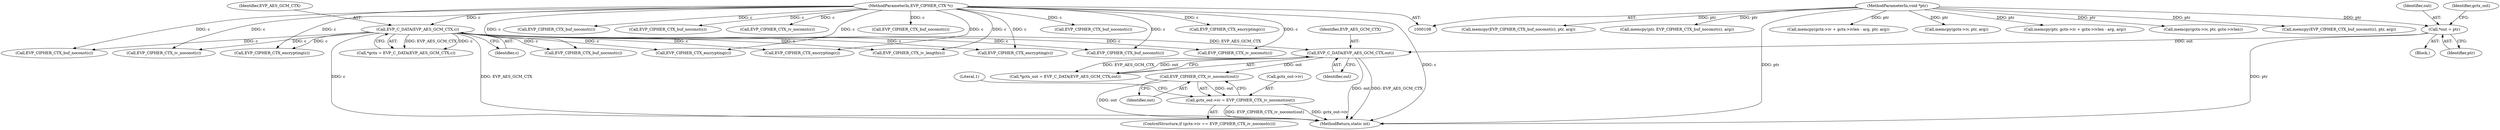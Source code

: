 digraph "0_openssl_00d965474b22b54e4275232bc71ee0c699c5cd21_0@pointer" {
"1000578" [label="(Call,EVP_CIPHER_CTX_iv_noconst(out))"];
"1000534" [label="(Call,EVP_C_DATA(EVP_AES_GCM_CTX,out))"];
"1000117" [label="(Call,EVP_C_DATA(EVP_AES_GCM_CTX,c))"];
"1000109" [label="(MethodParameterIn,EVP_CIPHER_CTX *c)"];
"1000528" [label="(Call,*out = ptr)"];
"1000112" [label="(MethodParameterIn,void *ptr)"];
"1000574" [label="(Call,gctx_out->iv = EVP_CIPHER_CTX_iv_noconst(out))"];
"1000423" [label="(Call,EVP_CIPHER_CTX_encrypting(c))"];
"1000119" [label="(Identifier,c)"];
"1000138" [label="(Call,EVP_CIPHER_CTX_iv_length(c))"];
"1000532" [label="(Call,*gctx_out = EVP_C_DATA(EVP_AES_GCM_CTX,out))"];
"1000528" [label="(Call,*out = ptr)"];
"1000225" [label="(Call,EVP_CIPHER_CTX_encrypting(c))"];
"1000115" [label="(Call,*gctx = EVP_C_DATA(EVP_AES_GCM_CTX,c))"];
"1000481" [label="(Call,EVP_CIPHER_CTX_buf_noconst(c))"];
"1000609" [label="(Literal,1)"];
"1000315" [label="(Call,EVP_CIPHER_CTX_encrypting(c))"];
"1000498" [label="(Call,EVP_CIPHER_CTX_encrypting(c))"];
"1000465" [label="(Call,EVP_CIPHER_CTX_buf_noconst(c))"];
"1000109" [label="(MethodParameterIn,EVP_CIPHER_CTX *c)"];
"1000229" [label="(Call,memcpy(EVP_CIPHER_CTX_buf_noconst(c), ptr, arg))"];
"1000529" [label="(Identifier,out)"];
"1000536" [label="(Identifier,out)"];
"1000535" [label="(Identifier,EVP_AES_GCM_CTX)"];
"1000188" [label="(Call,EVP_CIPHER_CTX_iv_noconst(c))"];
"1000574" [label="(Call,gctx_out->iv = EVP_CIPHER_CTX_iv_noconst(out))"];
"1000264" [label="(Call,EVP_CIPHER_CTX_buf_noconst(c))"];
"1000464" [label="(Call,memcpy(EVP_CIPHER_CTX_buf_noconst(c), ptr, arg))"];
"1000262" [label="(Call,memcpy(ptr, EVP_CIPHER_CTX_buf_noconst(c), arg))"];
"1000530" [label="(Identifier,ptr)"];
"1000230" [label="(Call,EVP_CIPHER_CTX_buf_noconst(c))"];
"1000567" [label="(ControlStructure,if (gctx->iv == EVP_CIPHER_CTX_iv_noconst(c)))"];
"1000572" [label="(Call,EVP_CIPHER_CTX_iv_noconst(c))"];
"1000614" [label="(MethodReturn,static int)"];
"1000427" [label="(Call,memcpy(gctx->iv + gctx->ivlen - arg, ptr, arg))"];
"1000307" [label="(Call,memcpy(gctx->iv, ptr, arg))"];
"1000533" [label="(Identifier,gctx_out)"];
"1000112" [label="(MethodParameterIn,void *ptr)"];
"1000575" [label="(Call,gctx_out->iv)"];
"1000526" [label="(Block,)"];
"1000534" [label="(Call,EVP_C_DATA(EVP_AES_GCM_CTX,out))"];
"1000488" [label="(Call,EVP_CIPHER_CTX_buf_noconst(c))"];
"1000253" [label="(Call,EVP_CIPHER_CTX_encrypting(c))"];
"1000505" [label="(Call,EVP_CIPHER_CTX_buf_noconst(c))"];
"1000380" [label="(Call,memcpy(ptr, gctx->iv + gctx->ivlen - arg, arg))"];
"1000276" [label="(Call,memcpy(gctx->iv, ptr, gctx->ivlen))"];
"1000118" [label="(Identifier,EVP_AES_GCM_CTX)"];
"1000144" [label="(Call,EVP_CIPHER_CTX_iv_noconst(c))"];
"1000515" [label="(Call,EVP_CIPHER_CTX_buf_noconst(c))"];
"1000578" [label="(Call,EVP_CIPHER_CTX_iv_noconst(out))"];
"1000579" [label="(Identifier,out)"];
"1000117" [label="(Call,EVP_C_DATA(EVP_AES_GCM_CTX,c))"];
"1000578" -> "1000574"  [label="AST: "];
"1000578" -> "1000579"  [label="CFG: "];
"1000579" -> "1000578"  [label="AST: "];
"1000574" -> "1000578"  [label="CFG: "];
"1000578" -> "1000614"  [label="DDG: out"];
"1000578" -> "1000574"  [label="DDG: out"];
"1000534" -> "1000578"  [label="DDG: out"];
"1000534" -> "1000532"  [label="AST: "];
"1000534" -> "1000536"  [label="CFG: "];
"1000535" -> "1000534"  [label="AST: "];
"1000536" -> "1000534"  [label="AST: "];
"1000532" -> "1000534"  [label="CFG: "];
"1000534" -> "1000614"  [label="DDG: out"];
"1000534" -> "1000614"  [label="DDG: EVP_AES_GCM_CTX"];
"1000534" -> "1000532"  [label="DDG: EVP_AES_GCM_CTX"];
"1000534" -> "1000532"  [label="DDG: out"];
"1000117" -> "1000534"  [label="DDG: EVP_AES_GCM_CTX"];
"1000528" -> "1000534"  [label="DDG: out"];
"1000117" -> "1000115"  [label="AST: "];
"1000117" -> "1000119"  [label="CFG: "];
"1000118" -> "1000117"  [label="AST: "];
"1000119" -> "1000117"  [label="AST: "];
"1000115" -> "1000117"  [label="CFG: "];
"1000117" -> "1000614"  [label="DDG: EVP_AES_GCM_CTX"];
"1000117" -> "1000614"  [label="DDG: c"];
"1000117" -> "1000115"  [label="DDG: EVP_AES_GCM_CTX"];
"1000117" -> "1000115"  [label="DDG: c"];
"1000109" -> "1000117"  [label="DDG: c"];
"1000117" -> "1000138"  [label="DDG: c"];
"1000117" -> "1000188"  [label="DDG: c"];
"1000117" -> "1000225"  [label="DDG: c"];
"1000117" -> "1000230"  [label="DDG: c"];
"1000117" -> "1000253"  [label="DDG: c"];
"1000117" -> "1000264"  [label="DDG: c"];
"1000117" -> "1000315"  [label="DDG: c"];
"1000117" -> "1000423"  [label="DDG: c"];
"1000117" -> "1000465"  [label="DDG: c"];
"1000117" -> "1000572"  [label="DDG: c"];
"1000109" -> "1000108"  [label="AST: "];
"1000109" -> "1000614"  [label="DDG: c"];
"1000109" -> "1000138"  [label="DDG: c"];
"1000109" -> "1000144"  [label="DDG: c"];
"1000109" -> "1000188"  [label="DDG: c"];
"1000109" -> "1000225"  [label="DDG: c"];
"1000109" -> "1000230"  [label="DDG: c"];
"1000109" -> "1000253"  [label="DDG: c"];
"1000109" -> "1000264"  [label="DDG: c"];
"1000109" -> "1000315"  [label="DDG: c"];
"1000109" -> "1000423"  [label="DDG: c"];
"1000109" -> "1000465"  [label="DDG: c"];
"1000109" -> "1000481"  [label="DDG: c"];
"1000109" -> "1000488"  [label="DDG: c"];
"1000109" -> "1000498"  [label="DDG: c"];
"1000109" -> "1000505"  [label="DDG: c"];
"1000109" -> "1000515"  [label="DDG: c"];
"1000109" -> "1000572"  [label="DDG: c"];
"1000528" -> "1000526"  [label="AST: "];
"1000528" -> "1000530"  [label="CFG: "];
"1000529" -> "1000528"  [label="AST: "];
"1000530" -> "1000528"  [label="AST: "];
"1000533" -> "1000528"  [label="CFG: "];
"1000528" -> "1000614"  [label="DDG: ptr"];
"1000112" -> "1000528"  [label="DDG: ptr"];
"1000112" -> "1000108"  [label="AST: "];
"1000112" -> "1000614"  [label="DDG: ptr"];
"1000112" -> "1000229"  [label="DDG: ptr"];
"1000112" -> "1000262"  [label="DDG: ptr"];
"1000112" -> "1000276"  [label="DDG: ptr"];
"1000112" -> "1000307"  [label="DDG: ptr"];
"1000112" -> "1000380"  [label="DDG: ptr"];
"1000112" -> "1000427"  [label="DDG: ptr"];
"1000112" -> "1000464"  [label="DDG: ptr"];
"1000574" -> "1000567"  [label="AST: "];
"1000575" -> "1000574"  [label="AST: "];
"1000609" -> "1000574"  [label="CFG: "];
"1000574" -> "1000614"  [label="DDG: gctx_out->iv"];
"1000574" -> "1000614"  [label="DDG: EVP_CIPHER_CTX_iv_noconst(out)"];
}
